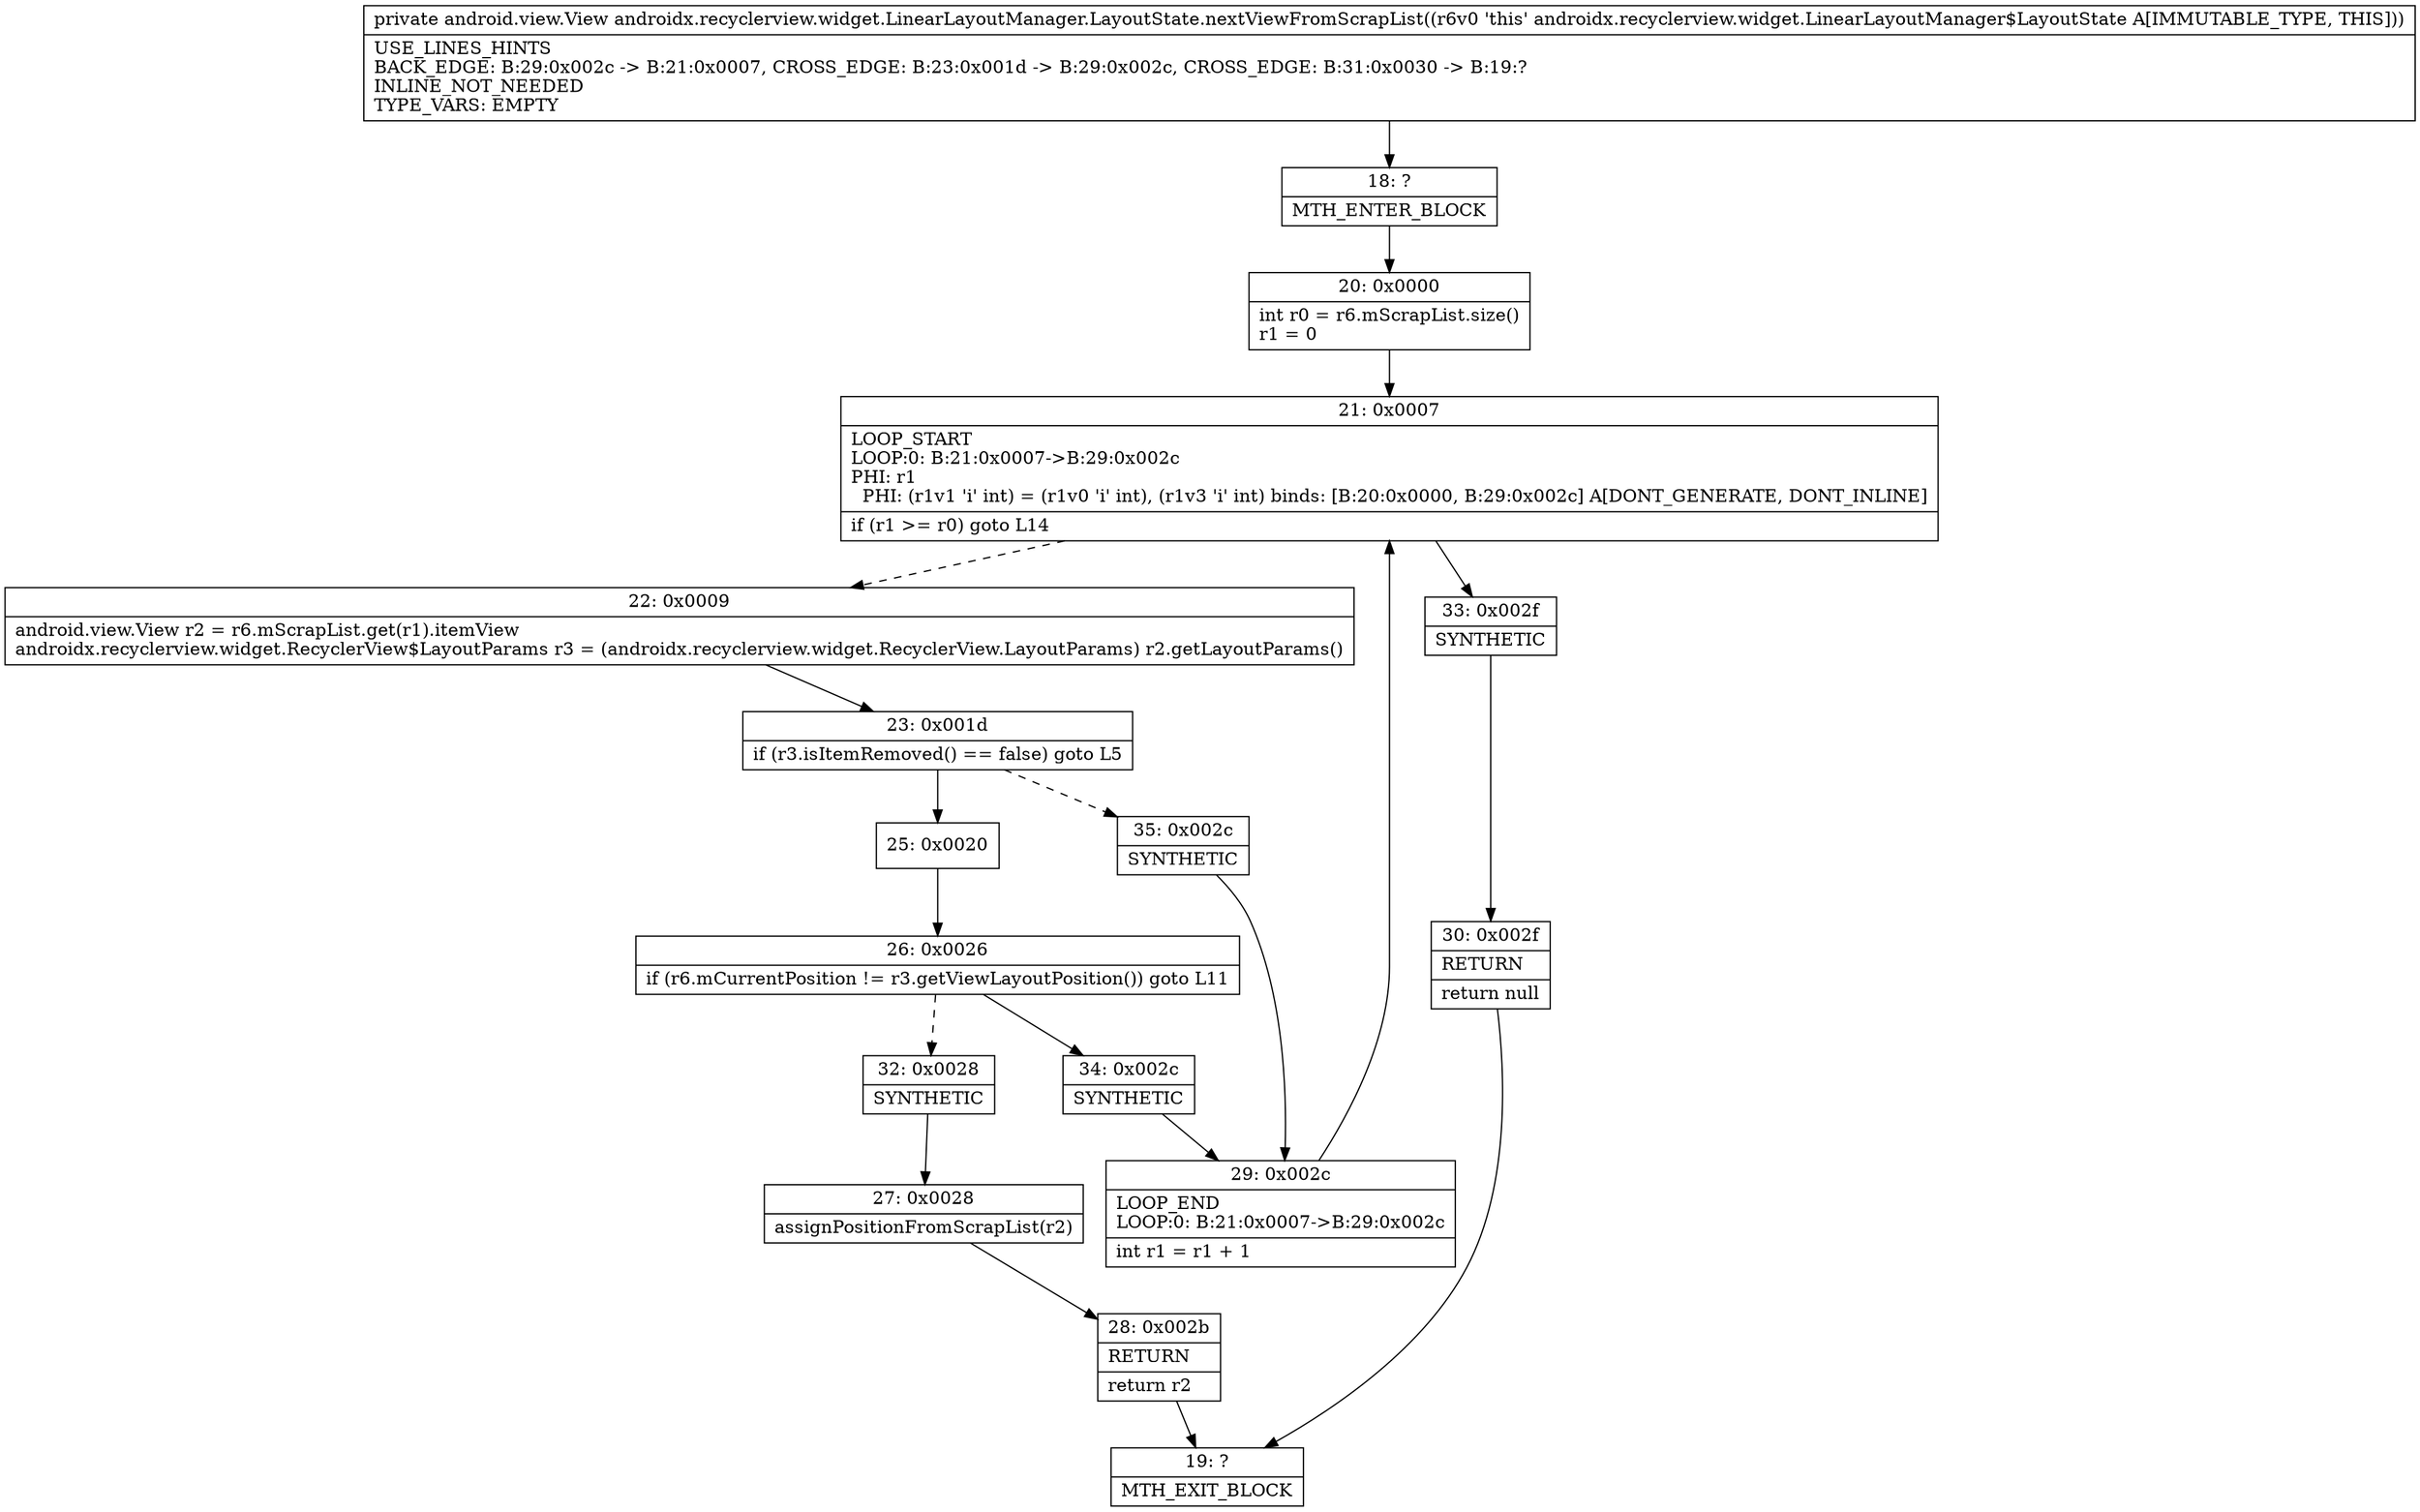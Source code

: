 digraph "CFG forandroidx.recyclerview.widget.LinearLayoutManager.LayoutState.nextViewFromScrapList()Landroid\/view\/View;" {
Node_18 [shape=record,label="{18\:\ ?|MTH_ENTER_BLOCK\l}"];
Node_20 [shape=record,label="{20\:\ 0x0000|int r0 = r6.mScrapList.size()\lr1 = 0\l}"];
Node_21 [shape=record,label="{21\:\ 0x0007|LOOP_START\lLOOP:0: B:21:0x0007\-\>B:29:0x002c\lPHI: r1 \l  PHI: (r1v1 'i' int) = (r1v0 'i' int), (r1v3 'i' int) binds: [B:20:0x0000, B:29:0x002c] A[DONT_GENERATE, DONT_INLINE]\l|if (r1 \>= r0) goto L14\l}"];
Node_22 [shape=record,label="{22\:\ 0x0009|android.view.View r2 = r6.mScrapList.get(r1).itemView\landroidx.recyclerview.widget.RecyclerView$LayoutParams r3 = (androidx.recyclerview.widget.RecyclerView.LayoutParams) r2.getLayoutParams()\l}"];
Node_23 [shape=record,label="{23\:\ 0x001d|if (r3.isItemRemoved() == false) goto L5\l}"];
Node_25 [shape=record,label="{25\:\ 0x0020}"];
Node_26 [shape=record,label="{26\:\ 0x0026|if (r6.mCurrentPosition != r3.getViewLayoutPosition()) goto L11\l}"];
Node_32 [shape=record,label="{32\:\ 0x0028|SYNTHETIC\l}"];
Node_27 [shape=record,label="{27\:\ 0x0028|assignPositionFromScrapList(r2)\l}"];
Node_28 [shape=record,label="{28\:\ 0x002b|RETURN\l|return r2\l}"];
Node_19 [shape=record,label="{19\:\ ?|MTH_EXIT_BLOCK\l}"];
Node_34 [shape=record,label="{34\:\ 0x002c|SYNTHETIC\l}"];
Node_29 [shape=record,label="{29\:\ 0x002c|LOOP_END\lLOOP:0: B:21:0x0007\-\>B:29:0x002c\l|int r1 = r1 + 1\l}"];
Node_35 [shape=record,label="{35\:\ 0x002c|SYNTHETIC\l}"];
Node_33 [shape=record,label="{33\:\ 0x002f|SYNTHETIC\l}"];
Node_30 [shape=record,label="{30\:\ 0x002f|RETURN\l|return null\l}"];
MethodNode[shape=record,label="{private android.view.View androidx.recyclerview.widget.LinearLayoutManager.LayoutState.nextViewFromScrapList((r6v0 'this' androidx.recyclerview.widget.LinearLayoutManager$LayoutState A[IMMUTABLE_TYPE, THIS]))  | USE_LINES_HINTS\lBACK_EDGE: B:29:0x002c \-\> B:21:0x0007, CROSS_EDGE: B:23:0x001d \-\> B:29:0x002c, CROSS_EDGE: B:31:0x0030 \-\> B:19:?\lINLINE_NOT_NEEDED\lTYPE_VARS: EMPTY\l}"];
MethodNode -> Node_18;Node_18 -> Node_20;
Node_20 -> Node_21;
Node_21 -> Node_22[style=dashed];
Node_21 -> Node_33;
Node_22 -> Node_23;
Node_23 -> Node_25;
Node_23 -> Node_35[style=dashed];
Node_25 -> Node_26;
Node_26 -> Node_32[style=dashed];
Node_26 -> Node_34;
Node_32 -> Node_27;
Node_27 -> Node_28;
Node_28 -> Node_19;
Node_34 -> Node_29;
Node_29 -> Node_21;
Node_35 -> Node_29;
Node_33 -> Node_30;
Node_30 -> Node_19;
}

